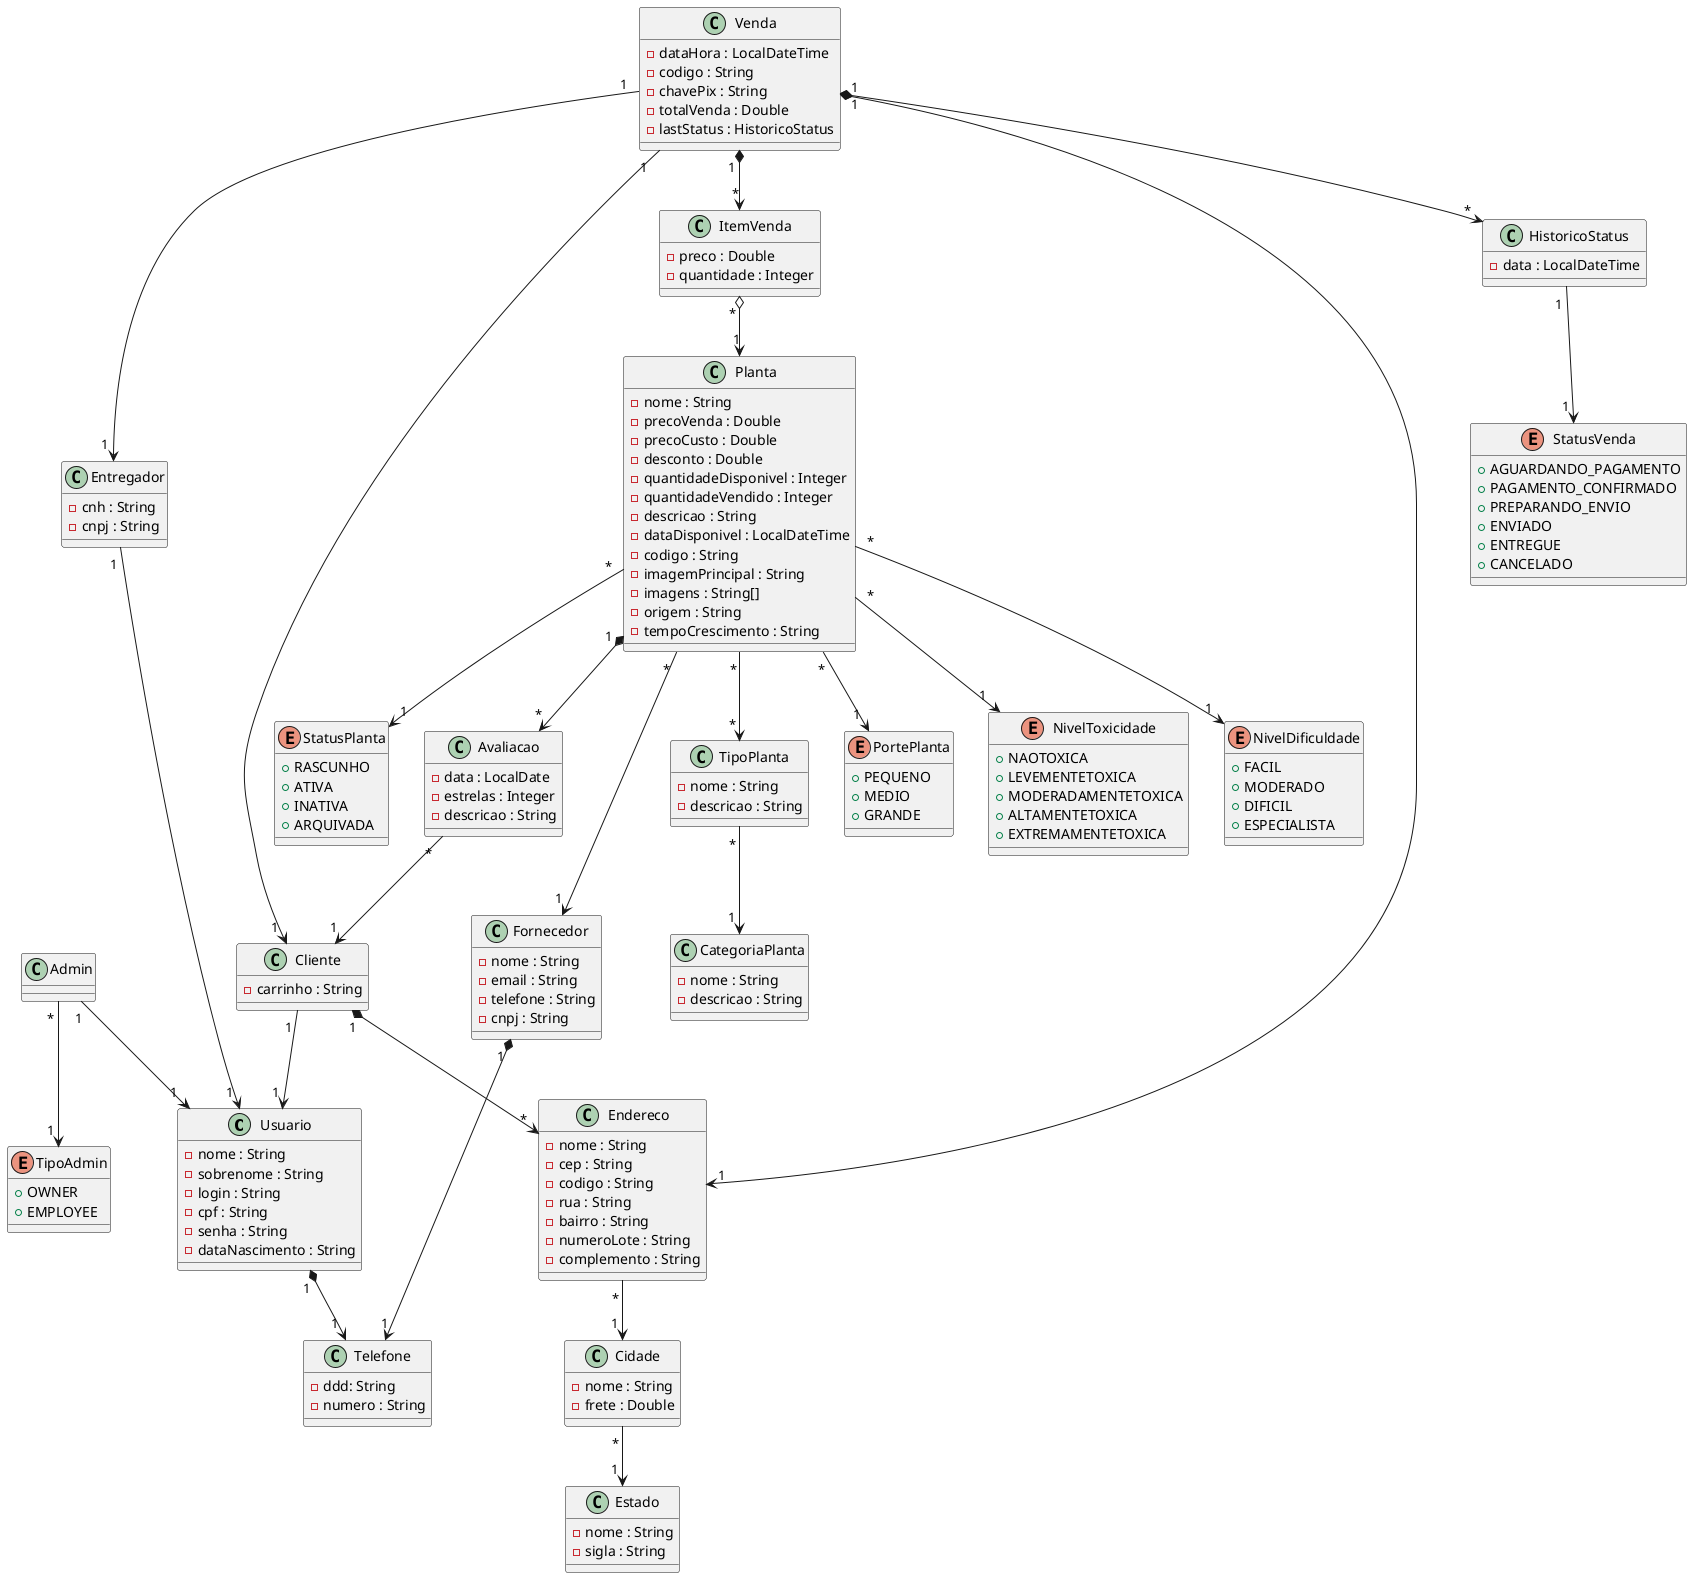 @startuml TrabalhoTopicos

class Usuario {
  - nome : String
  - sobrenome : String
  - login : String
  - cpf : String
  - senha : String
  - dataNascimento : String
}

Usuario " 1 " *--> " 1 " Telefone

class Cliente {
  - carrinho : String
}

class Entregador {
  - cnh : String
  - cnpj : String
}

Entregador " 1 " --> " 1 " Usuario

class Admin {
} 

Admin " 1 " --> " 1 " Usuario
Admin " * " --> " 1 " TipoAdmin

enum TipoAdmin {
  + OWNER
  + EMPLOYEE
}

Cliente " 1 " --> " 1 " Usuario
Cliente " 1 " *--> " * " Endereco

class Endereco {
  - nome : String
  - cep : String
  - codigo : String
  - rua : String
  - bairro : String
  - numeroLote : String
  - complemento : String
}

Endereco " * " --> " 1 " Cidade

class Cidade {
  - nome : String
  - frete : Double
}

Cidade " * " --> " 1 " Estado

class Estado {
  - nome : String
  - sigla : String
}

class Fornecedor {
  - nome : String
  - email : String
  - telefone : String
  - cnpj : String
}

Fornecedor " 1 " *--> " 1" Telefone

class CategoriaPlanta {
  - nome : String
  - descricao : String
}

class TipoPlanta {
  - nome : String
  - descricao : String
}

TipoPlanta " * " --> " 1 " CategoriaPlanta

class Planta {
  - nome : String
  - precoVenda : Double
  - precoCusto : Double
  - desconto : Double
  - quantidadeDisponivel : Integer
  - quantidadeVendido : Integer
  - descricao : String
  - dataDisponivel : LocalDateTime
  - codigo : String
  - imagemPrincipal : String
  - imagens : String[]
  - origem : String
  - tempoCrescimento : String
}

Planta " * " --> " 1 " PortePlanta
Planta " * " --> " 1 " NivelToxicidade
Planta " * " --> " 1 " NivelDificuldade
Planta " * " --> " * " TipoPlanta
Planta " * " --> " 1 " StatusPlanta
Planta " * " --> " 1 " Fornecedor

enum NivelToxicidade {
  + NAOTOXICA
  + LEVEMENTETOXICA
  + MODERADAMENTETOXICA
  + ALTAMENTETOXICA
  + EXTREMAMENTETOXICA
}

enum NivelDificuldade {
  + FACIL
  + MODERADO
  + DIFICIL
  + ESPECIALISTA 
}

enum PortePlanta {
  + PEQUENO
  + MEDIO
  + GRANDE
}

enum StatusPlanta {
  + RASCUNHO
  + ATIVA
  + INATIVA
  + ARQUIVADA
}


class ItemVenda {
  - preco : Double
  - quantidade : Integer
}

ItemVenda " * " o--> " 1" Planta


class HistoricoStatus {
  - data : LocalDateTime
}

enum StatusVenda {
  + AGUARDANDO_PAGAMENTO
  + PAGAMENTO_CONFIRMADO
  + PREPARANDO_ENVIO
  + ENVIADO
  + ENTREGUE
  + CANCELADO
}

HistoricoStatus " 1 " --> " 1 " StatusVenda

class Venda {
  - dataHora : LocalDateTime
  - codigo : String
  - chavePix : String
  - totalVenda : Double
  - lastStatus : HistoricoStatus
}

Venda " 1 " *--> " *" ItemVenda
Venda " 1 " *--> " * " HistoricoStatus
Venda " 1 " --> " 1 " Cliente
Venda " 1 " *--> " 1 " Endereco
Venda " 1 " --> " 1 " Entregador

class Avaliacao {
   - data : LocalDate
   - estrelas : Integer
   - descricao : String
}

Avaliacao " * " --> " 1 " Cliente
Planta " 1 " *--> " * " Avaliacao

class Telefone {
  - ddd: String
  - numero : String
}


@enduml